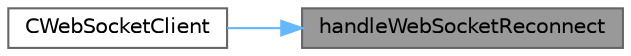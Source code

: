 digraph "handleWebSocketReconnect"
{
 // LATEX_PDF_SIZE
  bgcolor="transparent";
  edge [fontname=Helvetica,fontsize=10,labelfontname=Helvetica,labelfontsize=10];
  node [fontname=Helvetica,fontsize=10,shape=box,height=0.2,width=0.4];
  rankdir="RL";
  Node1 [id="Node000001",label="handleWebSocketReconnect",height=0.2,width=0.4,color="gray40", fillcolor="grey60", style="filled", fontcolor="black",tooltip="处理断开重连"];
  Node1 -> Node2 [id="edge1_Node000001_Node000002",dir="back",color="steelblue1",style="solid",tooltip=" "];
  Node2 [id="Node000002",label="CWebSocketClient",height=0.2,width=0.4,color="grey40", fillcolor="white", style="filled",URL="$class_c_web_socket_client.html#ae0ded89b8049accb3946be45947ff7d4",tooltip=" "];
}
